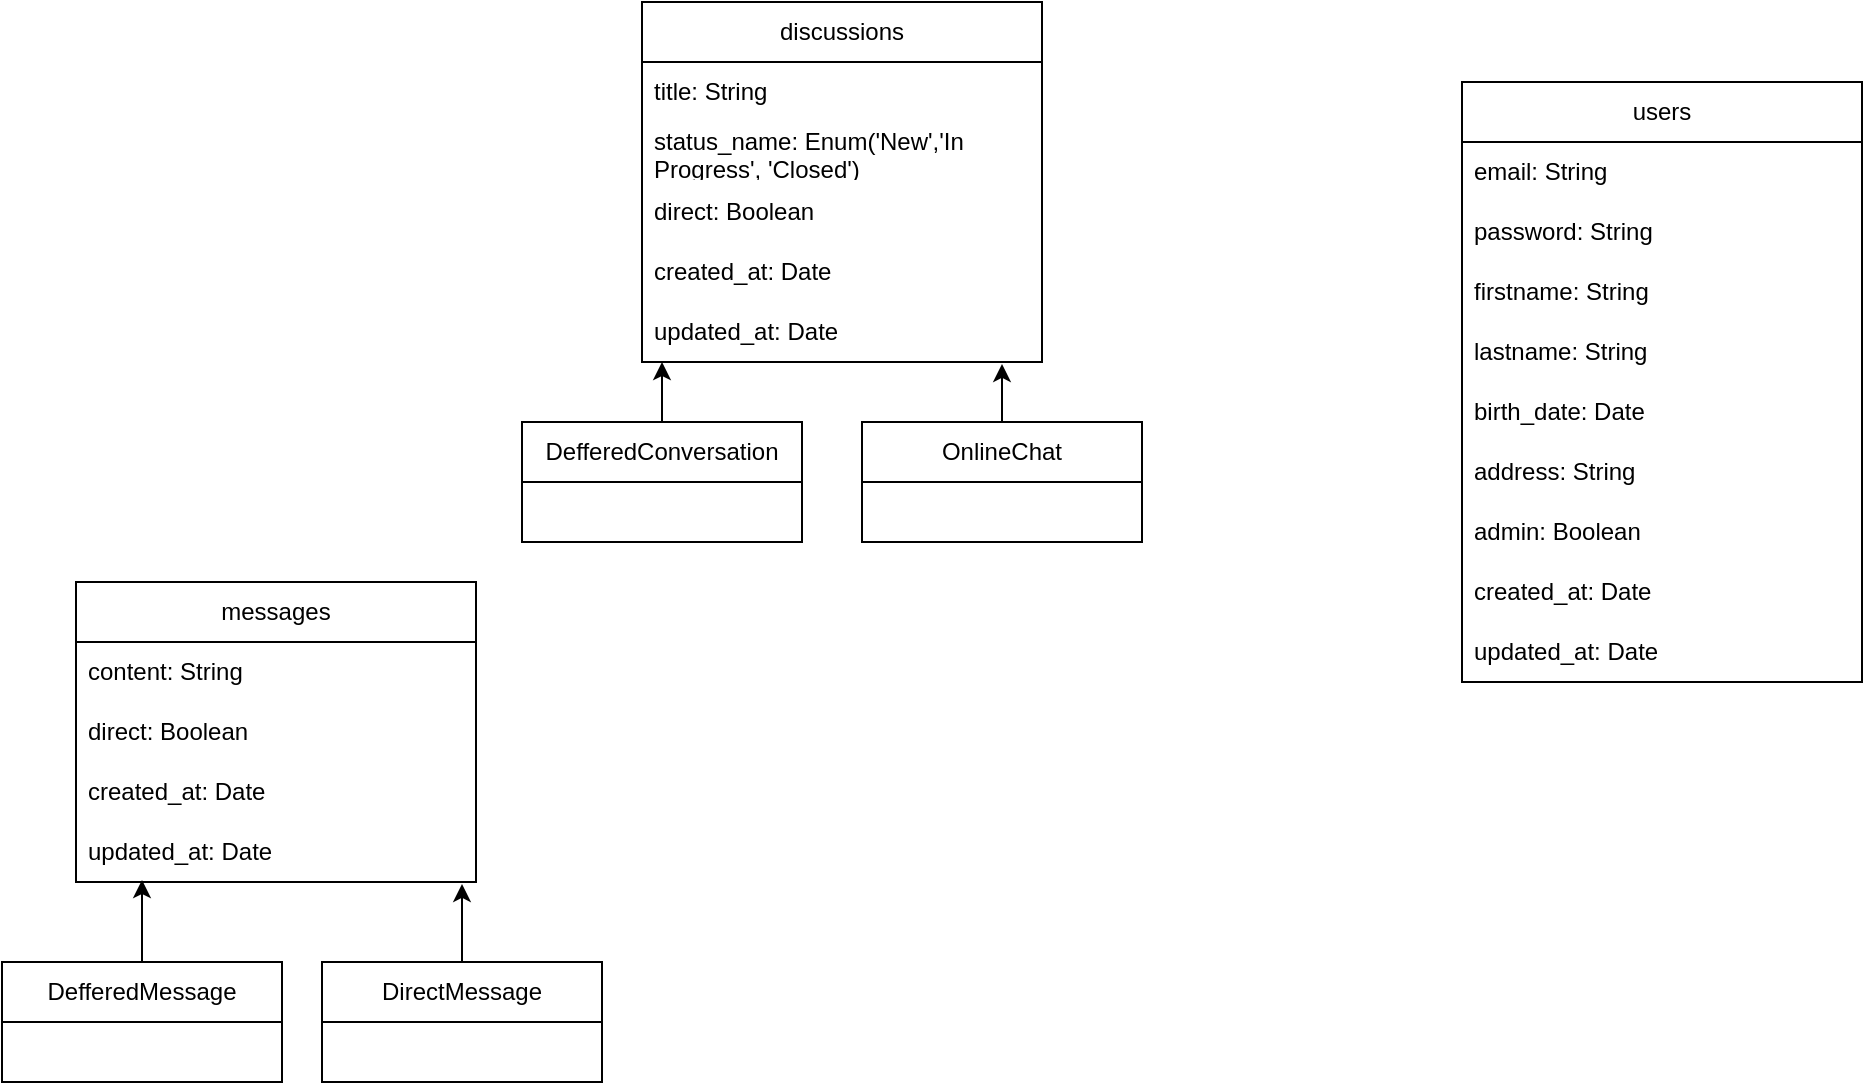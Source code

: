 <mxfile version="24.7.7">
  <diagram name="Page-1" id="HTvIIr98uRL_a_d4ipdB">
    <mxGraphModel dx="2261" dy="772" grid="1" gridSize="10" guides="1" tooltips="1" connect="1" arrows="1" fold="1" page="1" pageScale="1" pageWidth="827" pageHeight="1169" math="0" shadow="0">
      <root>
        <mxCell id="0" />
        <mxCell id="1" parent="0" />
        <mxCell id="pW8ajcac4fSttpCpemU--8" value="users" style="swimlane;fontStyle=0;childLayout=stackLayout;horizontal=1;startSize=30;horizontalStack=0;resizeParent=1;resizeParentMax=0;resizeLast=0;collapsible=1;marginBottom=0;whiteSpace=wrap;html=1;direction=east;" parent="1" vertex="1">
          <mxGeometry x="280" y="220" width="200" height="300" as="geometry">
            <mxRectangle x="70" y="250" width="70" height="30" as="alternateBounds" />
          </mxGeometry>
        </mxCell>
        <mxCell id="pW8ajcac4fSttpCpemU--40" value="email: String" style="text;strokeColor=none;fillColor=none;align=left;verticalAlign=middle;spacingLeft=4;spacingRight=4;overflow=hidden;points=[[0,0.5],[1,0.5]];portConstraint=eastwest;rotatable=0;whiteSpace=wrap;html=1;" parent="pW8ajcac4fSttpCpemU--8" vertex="1">
          <mxGeometry y="30" width="200" height="30" as="geometry" />
        </mxCell>
        <mxCell id="pW8ajcac4fSttpCpemU--41" value="password: String" style="text;strokeColor=none;fillColor=none;align=left;verticalAlign=middle;spacingLeft=4;spacingRight=4;overflow=hidden;points=[[0,0.5],[1,0.5]];portConstraint=eastwest;rotatable=0;whiteSpace=wrap;html=1;" parent="pW8ajcac4fSttpCpemU--8" vertex="1">
          <mxGeometry y="60" width="200" height="30" as="geometry" />
        </mxCell>
        <mxCell id="pW8ajcac4fSttpCpemU--42" value="firstname: String" style="text;strokeColor=none;fillColor=none;align=left;verticalAlign=middle;spacingLeft=4;spacingRight=4;overflow=hidden;points=[[0,0.5],[1,0.5]];portConstraint=eastwest;rotatable=0;whiteSpace=wrap;html=1;" parent="pW8ajcac4fSttpCpemU--8" vertex="1">
          <mxGeometry y="90" width="200" height="30" as="geometry" />
        </mxCell>
        <mxCell id="pW8ajcac4fSttpCpemU--43" value="lastname: String" style="text;strokeColor=none;fillColor=none;align=left;verticalAlign=middle;spacingLeft=4;spacingRight=4;overflow=hidden;points=[[0,0.5],[1,0.5]];portConstraint=eastwest;rotatable=0;whiteSpace=wrap;html=1;" parent="pW8ajcac4fSttpCpemU--8" vertex="1">
          <mxGeometry y="120" width="200" height="30" as="geometry" />
        </mxCell>
        <mxCell id="r-kijd12sUwCmonQnRA--20" value="birth_date: Date" style="text;strokeColor=none;fillColor=none;align=left;verticalAlign=middle;spacingLeft=4;spacingRight=4;overflow=hidden;points=[[0,0.5],[1,0.5]];portConstraint=eastwest;rotatable=0;whiteSpace=wrap;html=1;" parent="pW8ajcac4fSttpCpemU--8" vertex="1">
          <mxGeometry y="150" width="200" height="30" as="geometry" />
        </mxCell>
        <mxCell id="POlcEpxpA0F8H1BoWV-a-1" value="address: String" style="text;strokeColor=none;fillColor=none;align=left;verticalAlign=middle;spacingLeft=4;spacingRight=4;overflow=hidden;points=[[0,0.5],[1,0.5]];portConstraint=eastwest;rotatable=0;whiteSpace=wrap;html=1;" vertex="1" parent="pW8ajcac4fSttpCpemU--8">
          <mxGeometry y="180" width="200" height="30" as="geometry" />
        </mxCell>
        <mxCell id="POlcEpxpA0F8H1BoWV-a-2" value="admin: Boolean" style="text;strokeColor=none;fillColor=none;align=left;verticalAlign=middle;spacingLeft=4;spacingRight=4;overflow=hidden;points=[[0,0.5],[1,0.5]];portConstraint=eastwest;rotatable=0;whiteSpace=wrap;html=1;" vertex="1" parent="pW8ajcac4fSttpCpemU--8">
          <mxGeometry y="210" width="200" height="30" as="geometry" />
        </mxCell>
        <mxCell id="POlcEpxpA0F8H1BoWV-a-11" value="created_at: Date" style="text;strokeColor=none;fillColor=none;align=left;verticalAlign=middle;spacingLeft=4;spacingRight=4;overflow=hidden;points=[[0,0.5],[1,0.5]];portConstraint=eastwest;rotatable=0;whiteSpace=wrap;html=1;" vertex="1" parent="pW8ajcac4fSttpCpemU--8">
          <mxGeometry y="240" width="200" height="30" as="geometry" />
        </mxCell>
        <mxCell id="POlcEpxpA0F8H1BoWV-a-12" value="updated_at: Date" style="text;strokeColor=none;fillColor=none;align=left;verticalAlign=middle;spacingLeft=4;spacingRight=4;overflow=hidden;points=[[0,0.5],[1,0.5]];portConstraint=eastwest;rotatable=0;whiteSpace=wrap;html=1;" vertex="1" parent="pW8ajcac4fSttpCpemU--8">
          <mxGeometry y="270" width="200" height="30" as="geometry" />
        </mxCell>
        <mxCell id="POlcEpxpA0F8H1BoWV-a-3" value="discussions" style="swimlane;fontStyle=0;childLayout=stackLayout;horizontal=1;startSize=30;horizontalStack=0;resizeParent=1;resizeParentMax=0;resizeLast=0;collapsible=1;marginBottom=0;whiteSpace=wrap;html=1;direction=east;" vertex="1" parent="1">
          <mxGeometry x="-130" y="180" width="200" height="180" as="geometry">
            <mxRectangle x="70" y="250" width="70" height="30" as="alternateBounds" />
          </mxGeometry>
        </mxCell>
        <mxCell id="POlcEpxpA0F8H1BoWV-a-4" value="title: String" style="text;strokeColor=none;fillColor=none;align=left;verticalAlign=middle;spacingLeft=4;spacingRight=4;overflow=hidden;points=[[0,0.5],[1,0.5]];portConstraint=eastwest;rotatable=0;whiteSpace=wrap;html=1;" vertex="1" parent="POlcEpxpA0F8H1BoWV-a-3">
          <mxGeometry y="30" width="200" height="30" as="geometry" />
        </mxCell>
        <mxCell id="POlcEpxpA0F8H1BoWV-a-5" value="status_name: Enum(&#39;New&#39;,&#39;In Progress&#39;, &#39;Closed&#39;)" style="text;strokeColor=none;fillColor=none;align=left;verticalAlign=middle;spacingLeft=4;spacingRight=4;overflow=hidden;points=[[0,0.5],[1,0.5]];portConstraint=eastwest;rotatable=0;whiteSpace=wrap;html=1;" vertex="1" parent="POlcEpxpA0F8H1BoWV-a-3">
          <mxGeometry y="60" width="200" height="30" as="geometry" />
        </mxCell>
        <mxCell id="POlcEpxpA0F8H1BoWV-a-6" value="direct: Boolean" style="text;strokeColor=none;fillColor=none;align=left;verticalAlign=middle;spacingLeft=4;spacingRight=4;overflow=hidden;points=[[0,0.5],[1,0.5]];portConstraint=eastwest;rotatable=0;whiteSpace=wrap;html=1;" vertex="1" parent="POlcEpxpA0F8H1BoWV-a-3">
          <mxGeometry y="90" width="200" height="30" as="geometry" />
        </mxCell>
        <mxCell id="POlcEpxpA0F8H1BoWV-a-13" value="created_at: Date" style="text;strokeColor=none;fillColor=none;align=left;verticalAlign=middle;spacingLeft=4;spacingRight=4;overflow=hidden;points=[[0,0.5],[1,0.5]];portConstraint=eastwest;rotatable=0;whiteSpace=wrap;html=1;" vertex="1" parent="POlcEpxpA0F8H1BoWV-a-3">
          <mxGeometry y="120" width="200" height="30" as="geometry" />
        </mxCell>
        <mxCell id="POlcEpxpA0F8H1BoWV-a-14" value="updated_at: Date" style="text;strokeColor=none;fillColor=none;align=left;verticalAlign=middle;spacingLeft=4;spacingRight=4;overflow=hidden;points=[[0,0.5],[1,0.5]];portConstraint=eastwest;rotatable=0;whiteSpace=wrap;html=1;" vertex="1" parent="POlcEpxpA0F8H1BoWV-a-3">
          <mxGeometry y="150" width="200" height="30" as="geometry" />
        </mxCell>
        <mxCell id="POlcEpxpA0F8H1BoWV-a-15" value="messages" style="swimlane;fontStyle=0;childLayout=stackLayout;horizontal=1;startSize=30;horizontalStack=0;resizeParent=1;resizeParentMax=0;resizeLast=0;collapsible=1;marginBottom=0;whiteSpace=wrap;html=1;direction=east;" vertex="1" parent="1">
          <mxGeometry x="-413" y="470" width="200" height="150" as="geometry">
            <mxRectangle x="70" y="250" width="70" height="30" as="alternateBounds" />
          </mxGeometry>
        </mxCell>
        <mxCell id="POlcEpxpA0F8H1BoWV-a-16" value="content: String" style="text;strokeColor=none;fillColor=none;align=left;verticalAlign=middle;spacingLeft=4;spacingRight=4;overflow=hidden;points=[[0,0.5],[1,0.5]];portConstraint=eastwest;rotatable=0;whiteSpace=wrap;html=1;" vertex="1" parent="POlcEpxpA0F8H1BoWV-a-15">
          <mxGeometry y="30" width="200" height="30" as="geometry" />
        </mxCell>
        <mxCell id="POlcEpxpA0F8H1BoWV-a-18" value="direct: Boolean" style="text;strokeColor=none;fillColor=none;align=left;verticalAlign=middle;spacingLeft=4;spacingRight=4;overflow=hidden;points=[[0,0.5],[1,0.5]];portConstraint=eastwest;rotatable=0;whiteSpace=wrap;html=1;" vertex="1" parent="POlcEpxpA0F8H1BoWV-a-15">
          <mxGeometry y="60" width="200" height="30" as="geometry" />
        </mxCell>
        <mxCell id="POlcEpxpA0F8H1BoWV-a-19" value="created_at: Date" style="text;strokeColor=none;fillColor=none;align=left;verticalAlign=middle;spacingLeft=4;spacingRight=4;overflow=hidden;points=[[0,0.5],[1,0.5]];portConstraint=eastwest;rotatable=0;whiteSpace=wrap;html=1;" vertex="1" parent="POlcEpxpA0F8H1BoWV-a-15">
          <mxGeometry y="90" width="200" height="30" as="geometry" />
        </mxCell>
        <mxCell id="POlcEpxpA0F8H1BoWV-a-20" value="updated_at: Date" style="text;strokeColor=none;fillColor=none;align=left;verticalAlign=middle;spacingLeft=4;spacingRight=4;overflow=hidden;points=[[0,0.5],[1,0.5]];portConstraint=eastwest;rotatable=0;whiteSpace=wrap;html=1;" vertex="1" parent="POlcEpxpA0F8H1BoWV-a-15">
          <mxGeometry y="120" width="200" height="30" as="geometry" />
        </mxCell>
        <mxCell id="POlcEpxpA0F8H1BoWV-a-21" value="DirectMessage" style="swimlane;fontStyle=0;childLayout=stackLayout;horizontal=1;startSize=30;horizontalStack=0;resizeParent=1;resizeParentMax=0;resizeLast=0;collapsible=1;marginBottom=0;whiteSpace=wrap;html=1;" vertex="1" parent="1">
          <mxGeometry x="-290" y="660" width="140" height="60" as="geometry" />
        </mxCell>
        <mxCell id="POlcEpxpA0F8H1BoWV-a-27" style="edgeStyle=orthogonalEdgeStyle;rounded=0;orthogonalLoop=1;jettySize=auto;html=1;entryX=0.965;entryY=1.033;entryDx=0;entryDy=0;entryPerimeter=0;" edge="1" parent="1" source="POlcEpxpA0F8H1BoWV-a-21" target="POlcEpxpA0F8H1BoWV-a-20">
          <mxGeometry relative="1" as="geometry" />
        </mxCell>
        <mxCell id="POlcEpxpA0F8H1BoWV-a-28" value="DefferedMessage" style="swimlane;fontStyle=0;childLayout=stackLayout;horizontal=1;startSize=30;horizontalStack=0;resizeParent=1;resizeParentMax=0;resizeLast=0;collapsible=1;marginBottom=0;whiteSpace=wrap;html=1;" vertex="1" parent="1">
          <mxGeometry x="-450" y="660" width="140" height="60" as="geometry" />
        </mxCell>
        <mxCell id="POlcEpxpA0F8H1BoWV-a-29" style="edgeStyle=orthogonalEdgeStyle;rounded=0;orthogonalLoop=1;jettySize=auto;html=1;entryX=0.165;entryY=0.967;entryDx=0;entryDy=0;entryPerimeter=0;" edge="1" parent="1" source="POlcEpxpA0F8H1BoWV-a-28" target="POlcEpxpA0F8H1BoWV-a-20">
          <mxGeometry relative="1" as="geometry" />
        </mxCell>
        <mxCell id="POlcEpxpA0F8H1BoWV-a-30" value="OnlineChat" style="swimlane;fontStyle=0;childLayout=stackLayout;horizontal=1;startSize=30;horizontalStack=0;resizeParent=1;resizeParentMax=0;resizeLast=0;collapsible=1;marginBottom=0;whiteSpace=wrap;html=1;" vertex="1" parent="1">
          <mxGeometry x="-20" y="390" width="140" height="60" as="geometry" />
        </mxCell>
        <mxCell id="POlcEpxpA0F8H1BoWV-a-31" value="DefferedConversation" style="swimlane;fontStyle=0;childLayout=stackLayout;horizontal=1;startSize=30;horizontalStack=0;resizeParent=1;resizeParentMax=0;resizeLast=0;collapsible=1;marginBottom=0;whiteSpace=wrap;html=1;" vertex="1" parent="1">
          <mxGeometry x="-190" y="390" width="140" height="60" as="geometry" />
        </mxCell>
        <mxCell id="POlcEpxpA0F8H1BoWV-a-32" style="edgeStyle=orthogonalEdgeStyle;rounded=0;orthogonalLoop=1;jettySize=auto;html=1;entryX=0.05;entryY=1;entryDx=0;entryDy=0;entryPerimeter=0;" edge="1" parent="1" source="POlcEpxpA0F8H1BoWV-a-31" target="POlcEpxpA0F8H1BoWV-a-14">
          <mxGeometry relative="1" as="geometry" />
        </mxCell>
        <mxCell id="POlcEpxpA0F8H1BoWV-a-33" style="edgeStyle=orthogonalEdgeStyle;rounded=0;orthogonalLoop=1;jettySize=auto;html=1;entryX=0.9;entryY=1.033;entryDx=0;entryDy=0;entryPerimeter=0;" edge="1" parent="1" source="POlcEpxpA0F8H1BoWV-a-30" target="POlcEpxpA0F8H1BoWV-a-14">
          <mxGeometry relative="1" as="geometry" />
        </mxCell>
      </root>
    </mxGraphModel>
  </diagram>
</mxfile>
